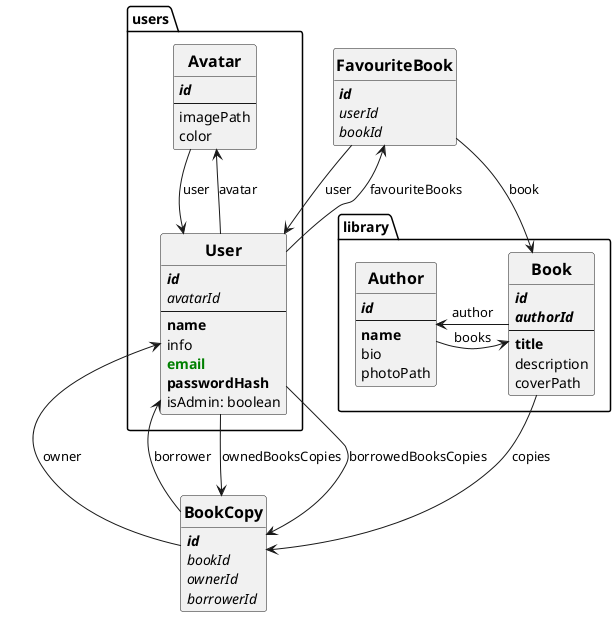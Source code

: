 @startuml
!define table(name) class name << (T,#FFAAAA) >>
!define primary_key(x) <b><i>x</i></b>
!define foreign_key(x) <i>x</i>
!define unique(x) <color:green>x</color>
!define not_null(x) <b>x</b>

skinparam classFontSize 16
skinparam classFontStyle bold
hide class circle
hide methods
hide stereotypes

package users {
    table(Avatar) {
      primary_key(id)
      --
      imagePath
      color
    }


    table(User) {
      primary_key(id)
      foreign_key(avatarId)
      --
      not_null(name)
      info
      unique(not_null(email))
      not_null(passwordHash)
      isAdmin: boolean
    }
}

package library {
    table(Author) {
      primary_key(id)
      --
      not_null(name)
      bio
      photoPath
    }

    table(Book) {
      primary_key(id)
      not_null(foreign_key(authorId))
      --
      not_null(title)
      description
      coverPath
    }
}

table(BookCopy) {
  primary_key(id)
  foreign_key(bookId)
  foreign_key(ownerId)
  foreign_key(borrowerId)
}

table(FavouriteBook) {
  primary_key(id)
  foreign_key(userId)
  foreign_key(bookId)
}

' Relations

User --> Avatar : avatar
Avatar --> User : user

Book --> BookCopy : copies
User --> BookCopy: ownedBooksCopies
BookCopy --> User : owner
User --> BookCopy: borrowedBooksCopies
BookCopy --> User : borrower

FavouriteBook --> User : user
User --> FavouriteBook : favouriteBooks
FavouriteBook --> Book : book

Book -> Author : author
Author --> Book : books
@enduml
